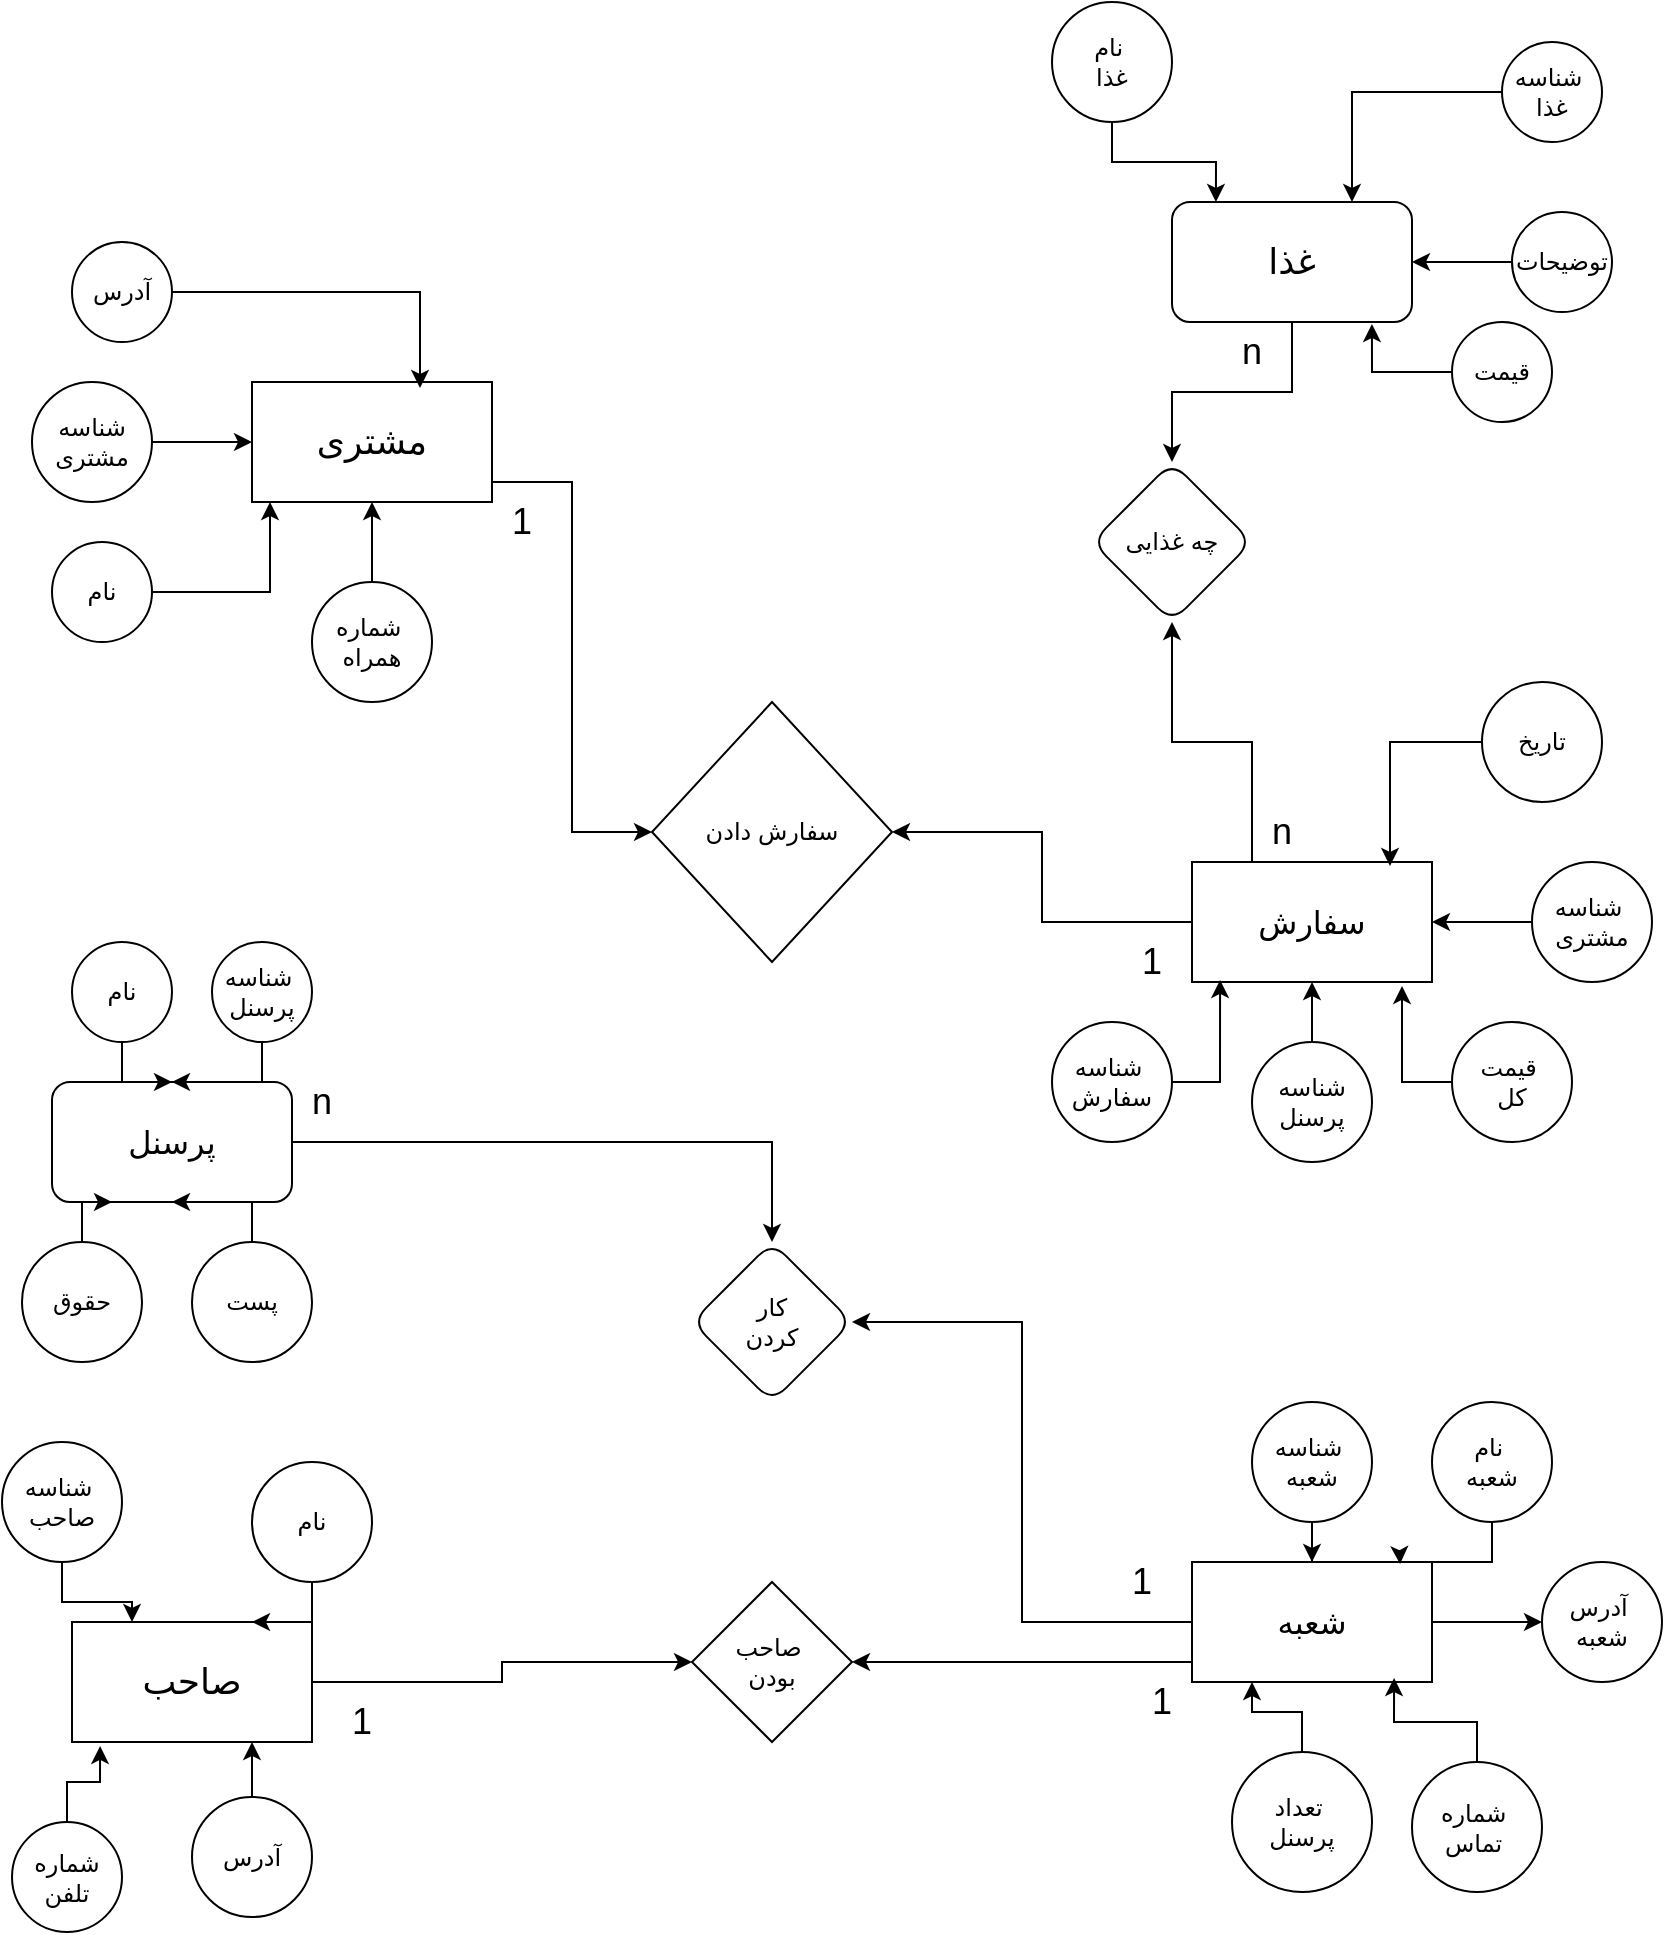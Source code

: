 <mxfile version="24.2.0" type="github">
  <diagram id="R2lEEEUBdFMjLlhIrx00" name="Page-1">
    <mxGraphModel dx="1631" dy="2040" grid="1" gridSize="10" guides="1" tooltips="1" connect="1" arrows="1" fold="1" page="1" pageScale="1" pageWidth="850" pageHeight="1100" math="0" shadow="0" extFonts="Permanent Marker^https://fonts.googleapis.com/css?family=Permanent+Marker">
      <root>
        <mxCell id="0" />
        <mxCell id="1" parent="0" />
        <mxCell id="z1Z80i2soqw3F6R9hRS5-85" style="edgeStyle=orthogonalEdgeStyle;rounded=0;orthogonalLoop=1;jettySize=auto;html=1;entryX=0;entryY=0.5;entryDx=0;entryDy=0;" parent="1" source="z1Z80i2soqw3F6R9hRS5-2" target="z1Z80i2soqw3F6R9hRS5-83" edge="1">
          <mxGeometry relative="1" as="geometry">
            <Array as="points">
              <mxPoint x="300" y="-50" />
              <mxPoint x="300" y="125" />
            </Array>
          </mxGeometry>
        </mxCell>
        <mxCell id="z1Z80i2soqw3F6R9hRS5-2" value="&lt;font style=&quot;font-size: 18px;&quot;&gt;مشتری&lt;/font&gt;" style="rounded=0;whiteSpace=wrap;html=1;" parent="1" vertex="1">
          <mxGeometry x="140" y="-100" width="120" height="60" as="geometry" />
        </mxCell>
        <mxCell id="z1Z80i2soqw3F6R9hRS5-84" style="edgeStyle=orthogonalEdgeStyle;rounded=0;orthogonalLoop=1;jettySize=auto;html=1;entryX=1;entryY=0.5;entryDx=0;entryDy=0;" parent="1" source="z1Z80i2soqw3F6R9hRS5-3" target="z1Z80i2soqw3F6R9hRS5-83" edge="1">
          <mxGeometry relative="1" as="geometry" />
        </mxCell>
        <mxCell id="z1Z80i2soqw3F6R9hRS5-94" style="edgeStyle=orthogonalEdgeStyle;rounded=0;orthogonalLoop=1;jettySize=auto;html=1;entryX=0.5;entryY=1;entryDx=0;entryDy=0;" parent="1" source="z1Z80i2soqw3F6R9hRS5-3" target="z1Z80i2soqw3F6R9hRS5-91" edge="1">
          <mxGeometry relative="1" as="geometry">
            <Array as="points">
              <mxPoint x="640" y="80" />
              <mxPoint x="600" y="80" />
            </Array>
          </mxGeometry>
        </mxCell>
        <mxCell id="z1Z80i2soqw3F6R9hRS5-3" value="&lt;font size=&quot;3&quot;&gt;سفارش&lt;/font&gt;" style="rounded=0;whiteSpace=wrap;html=1;" parent="1" vertex="1">
          <mxGeometry x="610" y="140" width="120" height="60" as="geometry" />
        </mxCell>
        <mxCell id="z1Z80i2soqw3F6R9hRS5-92" value="" style="edgeStyle=orthogonalEdgeStyle;rounded=0;orthogonalLoop=1;jettySize=auto;html=1;" parent="1" source="z1Z80i2soqw3F6R9hRS5-4" target="z1Z80i2soqw3F6R9hRS5-91" edge="1">
          <mxGeometry relative="1" as="geometry" />
        </mxCell>
        <mxCell id="z1Z80i2soqw3F6R9hRS5-4" value="&lt;font style=&quot;font-size: 18px;&quot;&gt;غذا&lt;/font&gt;" style="rounded=1;whiteSpace=wrap;html=1;" parent="1" vertex="1">
          <mxGeometry x="600" y="-190" width="120" height="60" as="geometry" />
        </mxCell>
        <mxCell id="bKGmzMqg4XnvdNAPk-wS-12" value="" style="edgeStyle=orthogonalEdgeStyle;rounded=0;orthogonalLoop=1;jettySize=auto;html=1;" edge="1" parent="1" source="z1Z80i2soqw3F6R9hRS5-5" target="bKGmzMqg4XnvdNAPk-wS-11">
          <mxGeometry relative="1" as="geometry" />
        </mxCell>
        <mxCell id="z1Z80i2soqw3F6R9hRS5-5" value="&lt;font size=&quot;3&quot;&gt;پرسنل&lt;/font&gt;" style="rounded=1;whiteSpace=wrap;html=1;" parent="1" vertex="1">
          <mxGeometry x="40" y="250" width="120" height="60" as="geometry" />
        </mxCell>
        <mxCell id="bKGmzMqg4XnvdNAPk-wS-5" style="edgeStyle=orthogonalEdgeStyle;rounded=0;orthogonalLoop=1;jettySize=auto;html=1;" edge="1" parent="1" source="z1Z80i2soqw3F6R9hRS5-6" target="bKGmzMqg4XnvdNAPk-wS-3">
          <mxGeometry relative="1" as="geometry">
            <Array as="points">
              <mxPoint x="600" y="540" />
              <mxPoint x="600" y="540" />
            </Array>
          </mxGeometry>
        </mxCell>
        <mxCell id="bKGmzMqg4XnvdNAPk-wS-10" style="edgeStyle=orthogonalEdgeStyle;rounded=0;orthogonalLoop=1;jettySize=auto;html=1;entryX=0;entryY=0.5;entryDx=0;entryDy=0;" edge="1" parent="1" source="z1Z80i2soqw3F6R9hRS5-6" target="z1Z80i2soqw3F6R9hRS5-72">
          <mxGeometry relative="1" as="geometry" />
        </mxCell>
        <mxCell id="bKGmzMqg4XnvdNAPk-wS-13" style="edgeStyle=orthogonalEdgeStyle;rounded=0;orthogonalLoop=1;jettySize=auto;html=1;entryX=1;entryY=0.5;entryDx=0;entryDy=0;" edge="1" parent="1" source="z1Z80i2soqw3F6R9hRS5-6" target="bKGmzMqg4XnvdNAPk-wS-11">
          <mxGeometry relative="1" as="geometry" />
        </mxCell>
        <mxCell id="z1Z80i2soqw3F6R9hRS5-6" value="&lt;font size=&quot;3&quot;&gt;شعبه&lt;/font&gt;" style="rounded=0;whiteSpace=wrap;html=1;" parent="1" vertex="1">
          <mxGeometry x="610" y="490" width="120" height="60" as="geometry" />
        </mxCell>
        <mxCell id="bKGmzMqg4XnvdNAPk-wS-4" value="" style="edgeStyle=orthogonalEdgeStyle;rounded=0;orthogonalLoop=1;jettySize=auto;html=1;" edge="1" parent="1" source="z1Z80i2soqw3F6R9hRS5-7" target="bKGmzMqg4XnvdNAPk-wS-3">
          <mxGeometry relative="1" as="geometry" />
        </mxCell>
        <mxCell id="z1Z80i2soqw3F6R9hRS5-7" value="&lt;font style=&quot;font-size: 18px;&quot;&gt;صاحب&lt;/font&gt;" style="rounded=0;whiteSpace=wrap;html=1;" parent="1" vertex="1">
          <mxGeometry x="50" y="520" width="120" height="60" as="geometry" />
        </mxCell>
        <mxCell id="z1Z80i2soqw3F6R9hRS5-9" value="" style="edgeStyle=orthogonalEdgeStyle;rounded=0;orthogonalLoop=1;jettySize=auto;html=1;" parent="1" source="z1Z80i2soqw3F6R9hRS5-8" target="z1Z80i2soqw3F6R9hRS5-2" edge="1">
          <mxGeometry relative="1" as="geometry" />
        </mxCell>
        <mxCell id="z1Z80i2soqw3F6R9hRS5-8" value="شناسه&lt;div&gt;مشتری&lt;/div&gt;" style="ellipse;whiteSpace=wrap;html=1;aspect=fixed;" parent="1" vertex="1">
          <mxGeometry x="30" y="-100" width="60" height="60" as="geometry" />
        </mxCell>
        <mxCell id="z1Z80i2soqw3F6R9hRS5-10" value="نام" style="ellipse;whiteSpace=wrap;html=1;aspect=fixed;" parent="1" vertex="1">
          <mxGeometry x="40" y="-20" width="50" height="50" as="geometry" />
        </mxCell>
        <mxCell id="z1Z80i2soqw3F6R9hRS5-14" value="" style="edgeStyle=orthogonalEdgeStyle;rounded=0;orthogonalLoop=1;jettySize=auto;html=1;" parent="1" source="z1Z80i2soqw3F6R9hRS5-13" target="z1Z80i2soqw3F6R9hRS5-2" edge="1">
          <mxGeometry relative="1" as="geometry" />
        </mxCell>
        <mxCell id="z1Z80i2soqw3F6R9hRS5-13" value="شماره&amp;nbsp;&lt;div&gt;همراه&lt;/div&gt;" style="ellipse;whiteSpace=wrap;html=1;aspect=fixed;" parent="1" vertex="1">
          <mxGeometry x="170" width="60" height="60" as="geometry" />
        </mxCell>
        <mxCell id="z1Z80i2soqw3F6R9hRS5-15" value="آدرس" style="ellipse;whiteSpace=wrap;html=1;aspect=fixed;" parent="1" vertex="1">
          <mxGeometry x="50" y="-170" width="50" height="50" as="geometry" />
        </mxCell>
        <mxCell id="z1Z80i2soqw3F6R9hRS5-19" style="edgeStyle=orthogonalEdgeStyle;rounded=0;orthogonalLoop=1;jettySize=auto;html=1;" parent="1" source="z1Z80i2soqw3F6R9hRS5-18" target="z1Z80i2soqw3F6R9hRS5-4" edge="1">
          <mxGeometry relative="1" as="geometry" />
        </mxCell>
        <mxCell id="z1Z80i2soqw3F6R9hRS5-18" value="توضیحات" style="ellipse;whiteSpace=wrap;html=1;aspect=fixed;" parent="1" vertex="1">
          <mxGeometry x="770" y="-185" width="50" height="50" as="geometry" />
        </mxCell>
        <mxCell id="z1Z80i2soqw3F6R9hRS5-21" style="edgeStyle=orthogonalEdgeStyle;rounded=0;orthogonalLoop=1;jettySize=auto;html=1;entryX=0.75;entryY=0;entryDx=0;entryDy=0;" parent="1" source="z1Z80i2soqw3F6R9hRS5-20" target="z1Z80i2soqw3F6R9hRS5-4" edge="1">
          <mxGeometry relative="1" as="geometry" />
        </mxCell>
        <mxCell id="z1Z80i2soqw3F6R9hRS5-20" value="شناسه&amp;nbsp;&lt;div&gt;غذا&lt;/div&gt;" style="ellipse;whiteSpace=wrap;html=1;aspect=fixed;" parent="1" vertex="1">
          <mxGeometry x="765" y="-270" width="50" height="50" as="geometry" />
        </mxCell>
        <mxCell id="z1Z80i2soqw3F6R9hRS5-22" value="قیمت" style="ellipse;whiteSpace=wrap;html=1;aspect=fixed;" parent="1" vertex="1">
          <mxGeometry x="740" y="-130" width="50" height="50" as="geometry" />
        </mxCell>
        <mxCell id="z1Z80i2soqw3F6R9hRS5-24" value="نام&amp;nbsp;&lt;div&gt;غذا&lt;/div&gt;" style="ellipse;whiteSpace=wrap;html=1;aspect=fixed;" parent="1" vertex="1">
          <mxGeometry x="540" y="-290" width="60" height="60" as="geometry" />
        </mxCell>
        <mxCell id="z1Z80i2soqw3F6R9hRS5-25" style="edgeStyle=orthogonalEdgeStyle;rounded=0;orthogonalLoop=1;jettySize=auto;html=1;entryX=0.183;entryY=0;entryDx=0;entryDy=0;entryPerimeter=0;" parent="1" source="z1Z80i2soqw3F6R9hRS5-24" target="z1Z80i2soqw3F6R9hRS5-4" edge="1">
          <mxGeometry relative="1" as="geometry" />
        </mxCell>
        <mxCell id="z1Z80i2soqw3F6R9hRS5-28" value="شناسه&amp;nbsp;&lt;div&gt;سفارش&lt;/div&gt;" style="ellipse;whiteSpace=wrap;html=1;aspect=fixed;" parent="1" vertex="1">
          <mxGeometry x="540" y="220" width="60" height="60" as="geometry" />
        </mxCell>
        <mxCell id="z1Z80i2soqw3F6R9hRS5-29" value="تاریخ" style="ellipse;whiteSpace=wrap;html=1;aspect=fixed;" parent="1" vertex="1">
          <mxGeometry x="755" y="50" width="60" height="60" as="geometry" />
        </mxCell>
        <mxCell id="z1Z80i2soqw3F6R9hRS5-33" style="edgeStyle=orthogonalEdgeStyle;rounded=0;orthogonalLoop=1;jettySize=auto;html=1;" parent="1" source="z1Z80i2soqw3F6R9hRS5-30" target="z1Z80i2soqw3F6R9hRS5-3" edge="1">
          <mxGeometry relative="1" as="geometry" />
        </mxCell>
        <mxCell id="z1Z80i2soqw3F6R9hRS5-30" value="شناسه&amp;nbsp;&lt;div&gt;مشتری&lt;/div&gt;" style="ellipse;whiteSpace=wrap;html=1;aspect=fixed;" parent="1" vertex="1">
          <mxGeometry x="780" y="140" width="60" height="60" as="geometry" />
        </mxCell>
        <mxCell id="z1Z80i2soqw3F6R9hRS5-37" style="edgeStyle=orthogonalEdgeStyle;rounded=0;orthogonalLoop=1;jettySize=auto;html=1;entryX=0.5;entryY=1;entryDx=0;entryDy=0;" parent="1" source="z1Z80i2soqw3F6R9hRS5-31" target="z1Z80i2soqw3F6R9hRS5-3" edge="1">
          <mxGeometry relative="1" as="geometry" />
        </mxCell>
        <mxCell id="z1Z80i2soqw3F6R9hRS5-31" value="شناسه&lt;div&gt;پرسنل&lt;/div&gt;" style="ellipse;whiteSpace=wrap;html=1;aspect=fixed;" parent="1" vertex="1">
          <mxGeometry x="640" y="230" width="60" height="60" as="geometry" />
        </mxCell>
        <mxCell id="z1Z80i2soqw3F6R9hRS5-32" value="قیمت&amp;nbsp;&lt;div&gt;کل&lt;/div&gt;" style="ellipse;whiteSpace=wrap;html=1;aspect=fixed;" parent="1" vertex="1">
          <mxGeometry x="740" y="220" width="60" height="60" as="geometry" />
        </mxCell>
        <mxCell id="z1Z80i2soqw3F6R9hRS5-36" style="edgeStyle=orthogonalEdgeStyle;rounded=0;orthogonalLoop=1;jettySize=auto;html=1;entryX=0.875;entryY=1.033;entryDx=0;entryDy=0;entryPerimeter=0;" parent="1" source="z1Z80i2soqw3F6R9hRS5-32" target="z1Z80i2soqw3F6R9hRS5-3" edge="1">
          <mxGeometry relative="1" as="geometry" />
        </mxCell>
        <mxCell id="z1Z80i2soqw3F6R9hRS5-38" style="edgeStyle=orthogonalEdgeStyle;rounded=0;orthogonalLoop=1;jettySize=auto;html=1;entryX=0.117;entryY=0.983;entryDx=0;entryDy=0;entryPerimeter=0;" parent="1" source="z1Z80i2soqw3F6R9hRS5-28" target="z1Z80i2soqw3F6R9hRS5-3" edge="1">
          <mxGeometry relative="1" as="geometry" />
        </mxCell>
        <mxCell id="z1Z80i2soqw3F6R9hRS5-47" style="edgeStyle=orthogonalEdgeStyle;rounded=0;orthogonalLoop=1;jettySize=auto;html=1;entryX=0.5;entryY=1;entryDx=0;entryDy=0;" parent="1" source="z1Z80i2soqw3F6R9hRS5-40" target="z1Z80i2soqw3F6R9hRS5-5" edge="1">
          <mxGeometry relative="1" as="geometry" />
        </mxCell>
        <mxCell id="z1Z80i2soqw3F6R9hRS5-40" value="پست" style="ellipse;whiteSpace=wrap;html=1;aspect=fixed;" parent="1" vertex="1">
          <mxGeometry x="110" y="330" width="60" height="60" as="geometry" />
        </mxCell>
        <mxCell id="z1Z80i2soqw3F6R9hRS5-48" style="edgeStyle=orthogonalEdgeStyle;rounded=0;orthogonalLoop=1;jettySize=auto;html=1;entryX=0.25;entryY=1;entryDx=0;entryDy=0;" parent="1" source="z1Z80i2soqw3F6R9hRS5-41" target="z1Z80i2soqw3F6R9hRS5-5" edge="1">
          <mxGeometry relative="1" as="geometry" />
        </mxCell>
        <mxCell id="z1Z80i2soqw3F6R9hRS5-41" value="حقوق" style="ellipse;whiteSpace=wrap;html=1;aspect=fixed;" parent="1" vertex="1">
          <mxGeometry x="25" y="330" width="60" height="60" as="geometry" />
        </mxCell>
        <mxCell id="z1Z80i2soqw3F6R9hRS5-45" style="edgeStyle=orthogonalEdgeStyle;rounded=0;orthogonalLoop=1;jettySize=auto;html=1;" parent="1" source="z1Z80i2soqw3F6R9hRS5-42" target="z1Z80i2soqw3F6R9hRS5-5" edge="1">
          <mxGeometry relative="1" as="geometry" />
        </mxCell>
        <mxCell id="z1Z80i2soqw3F6R9hRS5-42" value="شناسه&amp;nbsp;&lt;div&gt;پرسنل&lt;/div&gt;" style="ellipse;whiteSpace=wrap;html=1;aspect=fixed;" parent="1" vertex="1">
          <mxGeometry x="120" y="180" width="50" height="50" as="geometry" />
        </mxCell>
        <mxCell id="z1Z80i2soqw3F6R9hRS5-46" style="edgeStyle=orthogonalEdgeStyle;rounded=0;orthogonalLoop=1;jettySize=auto;html=1;" parent="1" source="z1Z80i2soqw3F6R9hRS5-43" target="z1Z80i2soqw3F6R9hRS5-5" edge="1">
          <mxGeometry relative="1" as="geometry" />
        </mxCell>
        <mxCell id="z1Z80i2soqw3F6R9hRS5-43" value="نام" style="ellipse;whiteSpace=wrap;html=1;aspect=fixed;" parent="1" vertex="1">
          <mxGeometry x="50" y="180" width="50" height="50" as="geometry" />
        </mxCell>
        <mxCell id="z1Z80i2soqw3F6R9hRS5-49" style="edgeStyle=orthogonalEdgeStyle;rounded=0;orthogonalLoop=1;jettySize=auto;html=1;exitX=0.5;exitY=1;exitDx=0;exitDy=0;" parent="1" source="z1Z80i2soqw3F6R9hRS5-7" target="z1Z80i2soqw3F6R9hRS5-7" edge="1">
          <mxGeometry relative="1" as="geometry" />
        </mxCell>
        <mxCell id="z1Z80i2soqw3F6R9hRS5-60" style="edgeStyle=orthogonalEdgeStyle;rounded=0;orthogonalLoop=1;jettySize=auto;html=1;entryX=0.75;entryY=0;entryDx=0;entryDy=0;" parent="1" source="z1Z80i2soqw3F6R9hRS5-54" target="z1Z80i2soqw3F6R9hRS5-7" edge="1">
          <mxGeometry relative="1" as="geometry" />
        </mxCell>
        <mxCell id="z1Z80i2soqw3F6R9hRS5-54" value="نام" style="ellipse;whiteSpace=wrap;html=1;aspect=fixed;" parent="1" vertex="1">
          <mxGeometry x="140" y="440" width="60" height="60" as="geometry" />
        </mxCell>
        <mxCell id="z1Z80i2soqw3F6R9hRS5-67" style="edgeStyle=orthogonalEdgeStyle;rounded=0;orthogonalLoop=1;jettySize=auto;html=1;entryX=0.25;entryY=0;entryDx=0;entryDy=0;" parent="1" source="z1Z80i2soqw3F6R9hRS5-55" target="z1Z80i2soqw3F6R9hRS5-7" edge="1">
          <mxGeometry relative="1" as="geometry" />
        </mxCell>
        <mxCell id="z1Z80i2soqw3F6R9hRS5-55" value="شناسه&amp;nbsp;&lt;div&gt;صاحب&lt;/div&gt;" style="ellipse;whiteSpace=wrap;html=1;aspect=fixed;" parent="1" vertex="1">
          <mxGeometry x="15" y="430" width="60" height="60" as="geometry" />
        </mxCell>
        <mxCell id="z1Z80i2soqw3F6R9hRS5-65" style="edgeStyle=orthogonalEdgeStyle;rounded=0;orthogonalLoop=1;jettySize=auto;html=1;entryX=0.75;entryY=1;entryDx=0;entryDy=0;" parent="1" source="z1Z80i2soqw3F6R9hRS5-56" target="z1Z80i2soqw3F6R9hRS5-7" edge="1">
          <mxGeometry relative="1" as="geometry" />
        </mxCell>
        <mxCell id="z1Z80i2soqw3F6R9hRS5-56" value="آدرس" style="ellipse;whiteSpace=wrap;html=1;aspect=fixed;" parent="1" vertex="1">
          <mxGeometry x="110" y="607.5" width="60" height="60" as="geometry" />
        </mxCell>
        <mxCell id="z1Z80i2soqw3F6R9hRS5-57" value="شماره&lt;div&gt;تلفن&lt;/div&gt;" style="ellipse;whiteSpace=wrap;html=1;aspect=fixed;" parent="1" vertex="1">
          <mxGeometry x="20" y="620" width="55" height="55" as="geometry" />
        </mxCell>
        <mxCell id="z1Z80i2soqw3F6R9hRS5-62" style="edgeStyle=orthogonalEdgeStyle;rounded=0;orthogonalLoop=1;jettySize=auto;html=1;entryX=0.117;entryY=1.033;entryDx=0;entryDy=0;entryPerimeter=0;" parent="1" source="z1Z80i2soqw3F6R9hRS5-57" target="z1Z80i2soqw3F6R9hRS5-7" edge="1">
          <mxGeometry relative="1" as="geometry" />
        </mxCell>
        <mxCell id="z1Z80i2soqw3F6R9hRS5-68" value="شماره&amp;nbsp;&lt;div&gt;تماس&amp;nbsp;&lt;/div&gt;" style="ellipse;whiteSpace=wrap;html=1;aspect=fixed;" parent="1" vertex="1">
          <mxGeometry x="720" y="590" width="65" height="65" as="geometry" />
        </mxCell>
        <mxCell id="z1Z80i2soqw3F6R9hRS5-73" style="edgeStyle=orthogonalEdgeStyle;rounded=0;orthogonalLoop=1;jettySize=auto;html=1;entryX=0.25;entryY=1;entryDx=0;entryDy=0;" parent="1" source="z1Z80i2soqw3F6R9hRS5-69" target="z1Z80i2soqw3F6R9hRS5-6" edge="1">
          <mxGeometry relative="1" as="geometry" />
        </mxCell>
        <mxCell id="z1Z80i2soqw3F6R9hRS5-69" value="تعداد&amp;nbsp;&lt;div&gt;پرسنل&lt;/div&gt;" style="ellipse;whiteSpace=wrap;html=1;aspect=fixed;" parent="1" vertex="1">
          <mxGeometry x="630" y="585" width="70" height="70" as="geometry" />
        </mxCell>
        <mxCell id="z1Z80i2soqw3F6R9hRS5-70" value="نام&amp;nbsp;&lt;div&gt;شعبه&lt;/div&gt;" style="ellipse;whiteSpace=wrap;html=1;aspect=fixed;" parent="1" vertex="1">
          <mxGeometry x="730" y="410" width="60" height="60" as="geometry" />
        </mxCell>
        <mxCell id="z1Z80i2soqw3F6R9hRS5-76" style="edgeStyle=orthogonalEdgeStyle;rounded=0;orthogonalLoop=1;jettySize=auto;html=1;" parent="1" source="z1Z80i2soqw3F6R9hRS5-71" target="z1Z80i2soqw3F6R9hRS5-6" edge="1">
          <mxGeometry relative="1" as="geometry" />
        </mxCell>
        <mxCell id="z1Z80i2soqw3F6R9hRS5-71" value="شناسه&amp;nbsp;&lt;div&gt;شعبه&lt;/div&gt;" style="ellipse;whiteSpace=wrap;html=1;aspect=fixed;" parent="1" vertex="1">
          <mxGeometry x="640" y="410" width="60" height="60" as="geometry" />
        </mxCell>
        <mxCell id="z1Z80i2soqw3F6R9hRS5-72" value="آدرس&amp;nbsp;&lt;div&gt;شعبه&lt;/div&gt;" style="ellipse;whiteSpace=wrap;html=1;aspect=fixed;" parent="1" vertex="1">
          <mxGeometry x="785" y="490" width="60" height="60" as="geometry" />
        </mxCell>
        <mxCell id="z1Z80i2soqw3F6R9hRS5-75" style="edgeStyle=orthogonalEdgeStyle;rounded=0;orthogonalLoop=1;jettySize=auto;html=1;entryX=0.867;entryY=0.017;entryDx=0;entryDy=0;entryPerimeter=0;" parent="1" source="z1Z80i2soqw3F6R9hRS5-70" target="z1Z80i2soqw3F6R9hRS5-6" edge="1">
          <mxGeometry relative="1" as="geometry" />
        </mxCell>
        <mxCell id="z1Z80i2soqw3F6R9hRS5-80" style="edgeStyle=orthogonalEdgeStyle;rounded=0;orthogonalLoop=1;jettySize=auto;html=1;entryX=0.7;entryY=0.05;entryDx=0;entryDy=0;entryPerimeter=0;" parent="1" source="z1Z80i2soqw3F6R9hRS5-15" target="z1Z80i2soqw3F6R9hRS5-2" edge="1">
          <mxGeometry relative="1" as="geometry" />
        </mxCell>
        <mxCell id="z1Z80i2soqw3F6R9hRS5-81" style="edgeStyle=orthogonalEdgeStyle;rounded=0;orthogonalLoop=1;jettySize=auto;html=1;entryX=0.075;entryY=1;entryDx=0;entryDy=0;entryPerimeter=0;" parent="1" source="z1Z80i2soqw3F6R9hRS5-10" target="z1Z80i2soqw3F6R9hRS5-2" edge="1">
          <mxGeometry relative="1" as="geometry" />
        </mxCell>
        <mxCell id="z1Z80i2soqw3F6R9hRS5-82" style="edgeStyle=orthogonalEdgeStyle;rounded=0;orthogonalLoop=1;jettySize=auto;html=1;entryX=0.825;entryY=0.033;entryDx=0;entryDy=0;entryPerimeter=0;" parent="1" source="z1Z80i2soqw3F6R9hRS5-29" target="z1Z80i2soqw3F6R9hRS5-3" edge="1">
          <mxGeometry relative="1" as="geometry" />
        </mxCell>
        <mxCell id="z1Z80i2soqw3F6R9hRS5-83" value="سفارش دادن" style="rhombus;whiteSpace=wrap;html=1;" parent="1" vertex="1">
          <mxGeometry x="340" y="60" width="120" height="130" as="geometry" />
        </mxCell>
        <mxCell id="z1Z80i2soqw3F6R9hRS5-86" value="&lt;font style=&quot;font-size: 18px;&quot;&gt;1&lt;/font&gt;" style="text;html=1;align=center;verticalAlign=middle;whiteSpace=wrap;rounded=0;" parent="1" vertex="1">
          <mxGeometry x="250" y="-50" width="50" height="40" as="geometry" />
        </mxCell>
        <mxCell id="z1Z80i2soqw3F6R9hRS5-87" value="&lt;font style=&quot;font-size: 18px;&quot;&gt;1&lt;/font&gt;" style="text;html=1;align=center;verticalAlign=middle;whiteSpace=wrap;rounded=0;" parent="1" vertex="1">
          <mxGeometry x="565" y="170" width="50" height="40" as="geometry" />
        </mxCell>
        <mxCell id="z1Z80i2soqw3F6R9hRS5-91" value="چه غذایی" style="rhombus;whiteSpace=wrap;html=1;rounded=1;" parent="1" vertex="1">
          <mxGeometry x="560" y="-60" width="80" height="80" as="geometry" />
        </mxCell>
        <mxCell id="z1Z80i2soqw3F6R9hRS5-95" value="&lt;font style=&quot;font-size: 18px;&quot;&gt;n&lt;/font&gt;" style="text;html=1;align=center;verticalAlign=middle;whiteSpace=wrap;rounded=0;" parent="1" vertex="1">
          <mxGeometry x="615" y="-135" width="50" height="40" as="geometry" />
        </mxCell>
        <mxCell id="z1Z80i2soqw3F6R9hRS5-96" style="edgeStyle=orthogonalEdgeStyle;rounded=0;orthogonalLoop=1;jettySize=auto;html=1;entryX=0.833;entryY=1.017;entryDx=0;entryDy=0;entryPerimeter=0;" parent="1" source="z1Z80i2soqw3F6R9hRS5-22" target="z1Z80i2soqw3F6R9hRS5-4" edge="1">
          <mxGeometry relative="1" as="geometry" />
        </mxCell>
        <mxCell id="z1Z80i2soqw3F6R9hRS5-97" value="&lt;span style=&quot;font-size: 18px;&quot;&gt;n&lt;/span&gt;" style="text;html=1;align=center;verticalAlign=middle;whiteSpace=wrap;rounded=0;" parent="1" vertex="1">
          <mxGeometry x="630" y="105" width="50" height="40" as="geometry" />
        </mxCell>
        <mxCell id="bKGmzMqg4XnvdNAPk-wS-1" style="edgeStyle=orthogonalEdgeStyle;rounded=0;orthogonalLoop=1;jettySize=auto;html=1;entryX=0.842;entryY=0.967;entryDx=0;entryDy=0;entryPerimeter=0;" edge="1" parent="1" source="z1Z80i2soqw3F6R9hRS5-68" target="z1Z80i2soqw3F6R9hRS5-6">
          <mxGeometry relative="1" as="geometry" />
        </mxCell>
        <mxCell id="bKGmzMqg4XnvdNAPk-wS-3" value="صاحب&amp;nbsp;&lt;div&gt;بودن&lt;/div&gt;" style="rhombus;whiteSpace=wrap;html=1;rounded=0;" vertex="1" parent="1">
          <mxGeometry x="360" y="500" width="80" height="80" as="geometry" />
        </mxCell>
        <mxCell id="bKGmzMqg4XnvdNAPk-wS-8" value="&lt;font style=&quot;font-size: 18px;&quot;&gt;1&lt;/font&gt;" style="text;html=1;align=center;verticalAlign=middle;whiteSpace=wrap;rounded=0;" vertex="1" parent="1">
          <mxGeometry x="170" y="550" width="50" height="40" as="geometry" />
        </mxCell>
        <mxCell id="bKGmzMqg4XnvdNAPk-wS-9" value="&lt;font style=&quot;font-size: 18px;&quot;&gt;1&lt;/font&gt;" style="text;html=1;align=center;verticalAlign=middle;whiteSpace=wrap;rounded=0;" vertex="1" parent="1">
          <mxGeometry x="570" y="540" width="50" height="40" as="geometry" />
        </mxCell>
        <mxCell id="bKGmzMqg4XnvdNAPk-wS-11" value="کار&lt;div&gt;کردن&lt;/div&gt;" style="rhombus;whiteSpace=wrap;html=1;rounded=1;" vertex="1" parent="1">
          <mxGeometry x="360" y="330" width="80" height="80" as="geometry" />
        </mxCell>
        <mxCell id="bKGmzMqg4XnvdNAPk-wS-14" value="&lt;font style=&quot;font-size: 18px;&quot;&gt;1&lt;/font&gt;" style="text;html=1;align=center;verticalAlign=middle;whiteSpace=wrap;rounded=0;" vertex="1" parent="1">
          <mxGeometry x="560" y="480" width="50" height="40" as="geometry" />
        </mxCell>
        <mxCell id="bKGmzMqg4XnvdNAPk-wS-15" value="&lt;span style=&quot;font-size: 18px;&quot;&gt;n&lt;/span&gt;" style="text;html=1;align=center;verticalAlign=middle;whiteSpace=wrap;rounded=0;" vertex="1" parent="1">
          <mxGeometry x="150" y="240" width="50" height="40" as="geometry" />
        </mxCell>
      </root>
    </mxGraphModel>
  </diagram>
</mxfile>
